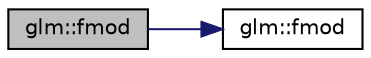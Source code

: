 digraph "glm::fmod"
{
 // LATEX_PDF_SIZE
  edge [fontname="Helvetica",fontsize="10",labelfontname="Helvetica",labelfontsize="10"];
  node [fontname="Helvetica",fontsize="10",shape=record];
  rankdir="LR";
  Node1 [label="glm::fmod",height=0.2,width=0.4,color="black", fillcolor="grey75", style="filled", fontcolor="black",tooltip=" "];
  Node1 -> Node2 [color="midnightblue",fontsize="10",style="solid",fontname="Helvetica"];
  Node2 [label="glm::fmod",height=0.2,width=0.4,color="black", fillcolor="white", style="filled",URL="$group__gtx__common.html#ga2580f50d4064557d62f4a533dfc6c7e3",tooltip=" "];
}
